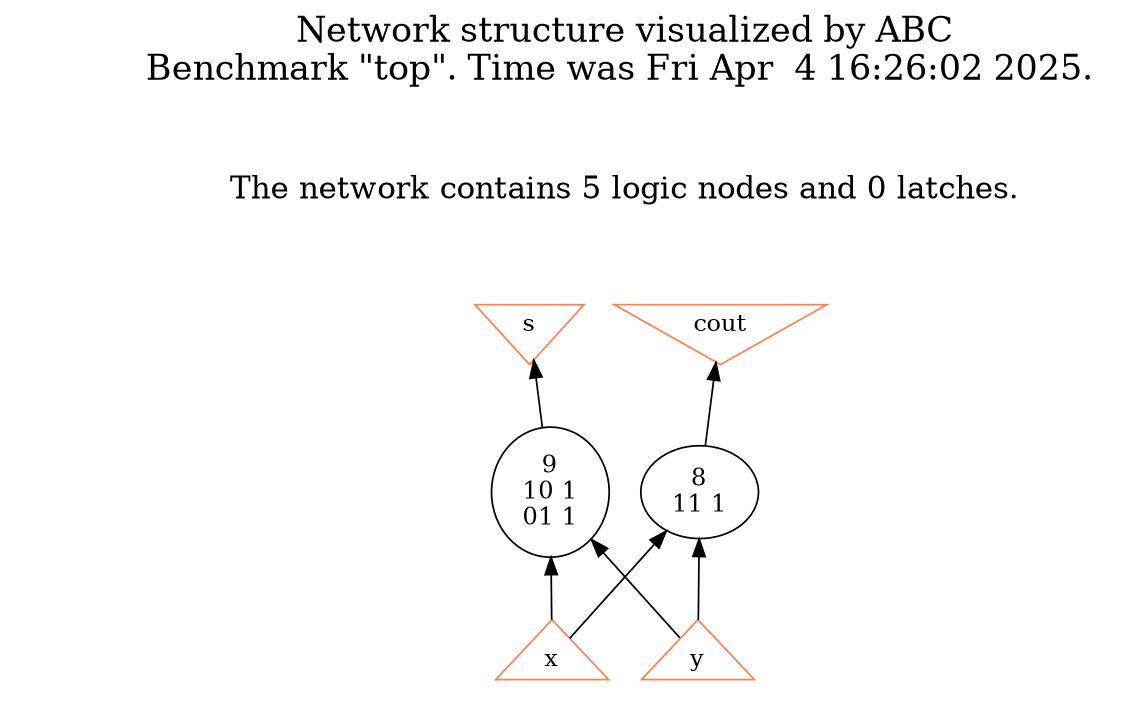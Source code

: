 # Network structure generated by ABC

digraph network {
size = "7.5,10";
center = true;
edge [dir = back];

{
  node [shape = plaintext];
  edge [style = invis];
  LevelTitle1 [label=""];
  LevelTitle2 [label=""];
  Level2 [label = ""];
  Level1 [label = ""];
  Level0 [label = ""];
  LevelTitle1 ->  LevelTitle2 ->  Level2 ->  Level1 ->  Level0;
}

{
  rank = same;
  LevelTitle1;
  title1 [shape=plaintext,
          fontsize=20,
          fontname = "Times-Roman",
          label="Network structure visualized by ABC\nBenchmark \"top\". Time was Fri Apr  4 16:26:02 2025. "
         ];
}

{
  rank = same;
  LevelTitle2;
  title2 [shape=plaintext,
          fontsize=18,
          fontname = "Times-Roman",
          label="The network contains 5 logic nodes and 0 latches.\n"
         ];
}

{
  rank = same;
  Level2;
  Node3 [label = "s", shape = invtriangle, color = coral, fillcolor = coral];
  Node4 [label = "cout", shape = invtriangle, color = coral, fillcolor = coral];
}

{
  rank = same;
  Level1;
  Node8 [label = "8\n11 1", shape = ellipse];
  Node9 [label = "9\n10 1\n01 1", shape = ellipse];
}

{
  rank = same;
  Level0;
  Node1 [label = "x", shape = triangle, color = coral, fillcolor = coral];
  Node2 [label = "y", shape = triangle, color = coral, fillcolor = coral];
}

title1 -> title2 [style = invis];
title2 -> Node3 [style = invis];
title2 -> Node4 [style = invis];
Node3 -> Node4 [style = invis];
Node3 -> Node9 [style = solid];
Node4 -> Node8 [style = solid];
Node8 -> Node1 [style = solid];
Node8 -> Node2 [style = solid];
Node9 -> Node1 [style = solid];
Node9 -> Node2 [style = solid];
}

